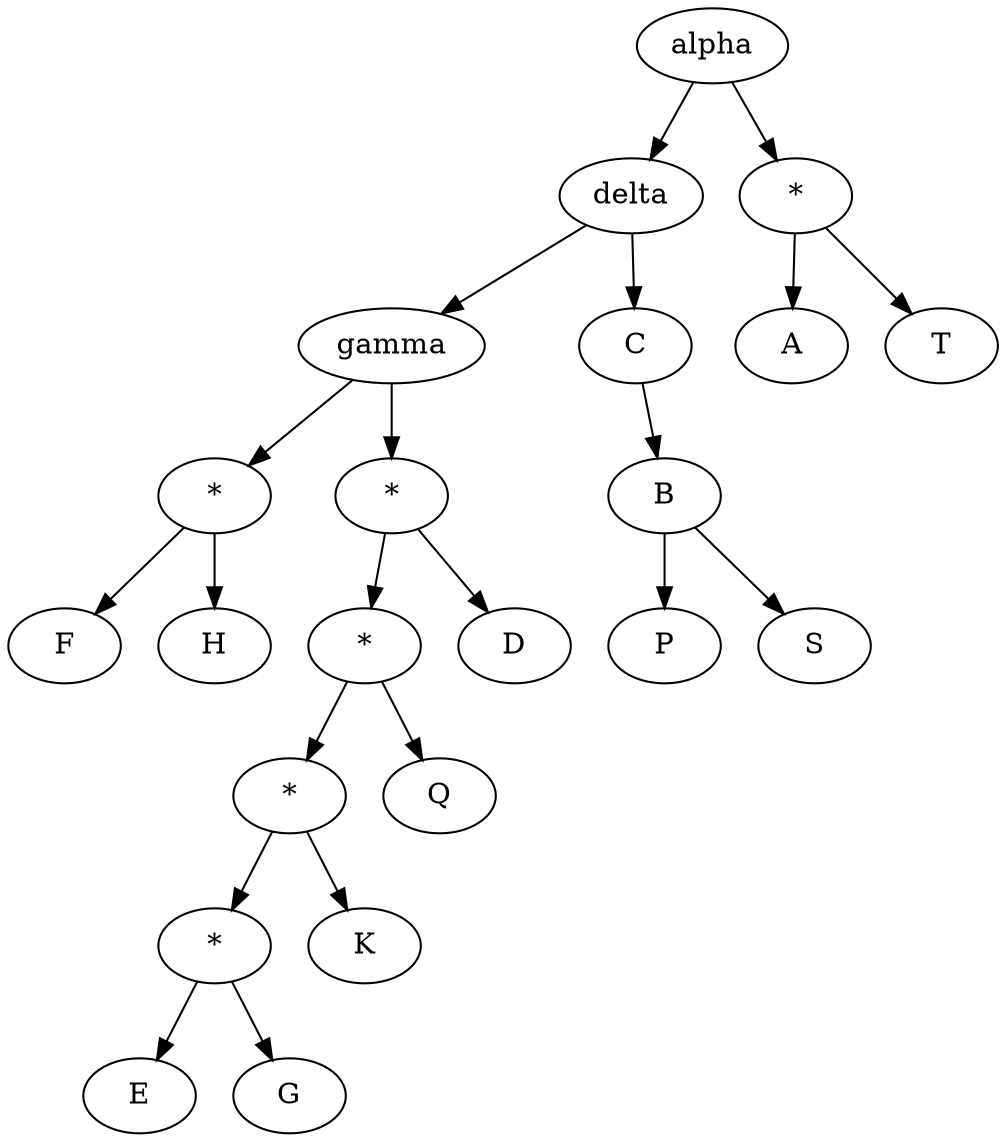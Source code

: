 digraph Stemma {
    alpha [ class=hypothetical ];
    gamma [ class=hypothetical ];
    delta [ class=hypothetical ];
    1 [ class=hypothetical,label="*" ];
    3 [ class=hypothetical,label="*" ];
    4 [ class=hypothetical,label="*" ];
    5 [ class=hypothetical,label="*" ];
    6 [ class=hypothetical,label="*" ];
    7 [ class=hypothetical,label="*" ];
    A [ class=extant ];
    B [ class=extant ];
    C [ class=extant ];
    D [ class=extant ];
    E [ class=extant ];
    F [ class=extant ];
    G [ class=extant ];
    H [ class=extant ];
    K [ class=extant ];
    P [ class=extant ];
    Q [ class=extant ];
    S [ class=extant ];
    T [ class=extant ];
    alpha -> 1;
    1 -> A;
    1 -> T;
    alpha -> delta;
    delta -> C;
    C -> B;
    B -> P;
    B -> S;
    delta -> gamma;
    gamma -> 3;
    3 -> F;
    3 -> H;
    gamma -> 4;
    4 -> D;
    4 -> 5;
    5 -> Q;
    5 -> 6;
    6 -> K;
    6 -> 7;
    7 -> E;
    7 -> G;
}
